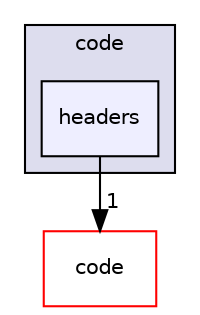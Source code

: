 digraph "application/code/headers" {
  compound=true
  node [ fontsize="10", fontname="Helvetica"];
  edge [ labelfontsize="10", labelfontname="Helvetica"];
  subgraph clusterdir_859b5e0fffb6c8315de820ac6e17906b {
    graph [ bgcolor="#ddddee", pencolor="black", label="code" fontname="Helvetica", fontsize="10", URL="dir_859b5e0fffb6c8315de820ac6e17906b.html"]
  dir_d228765c6de2e1e442392110d8623b72 [shape=box, label="headers", style="filled", fillcolor="#eeeeff", pencolor="black", URL="dir_d228765c6de2e1e442392110d8623b72.html"];
  }
  dir_050edd66366d13764f98250ef6db77f6 [shape=box label="code" fillcolor="white" style="filled" color="red" URL="dir_050edd66366d13764f98250ef6db77f6.html"];
  dir_d228765c6de2e1e442392110d8623b72->dir_050edd66366d13764f98250ef6db77f6 [headlabel="1", labeldistance=1.5 headhref="dir_000011_000013.html"];
}
